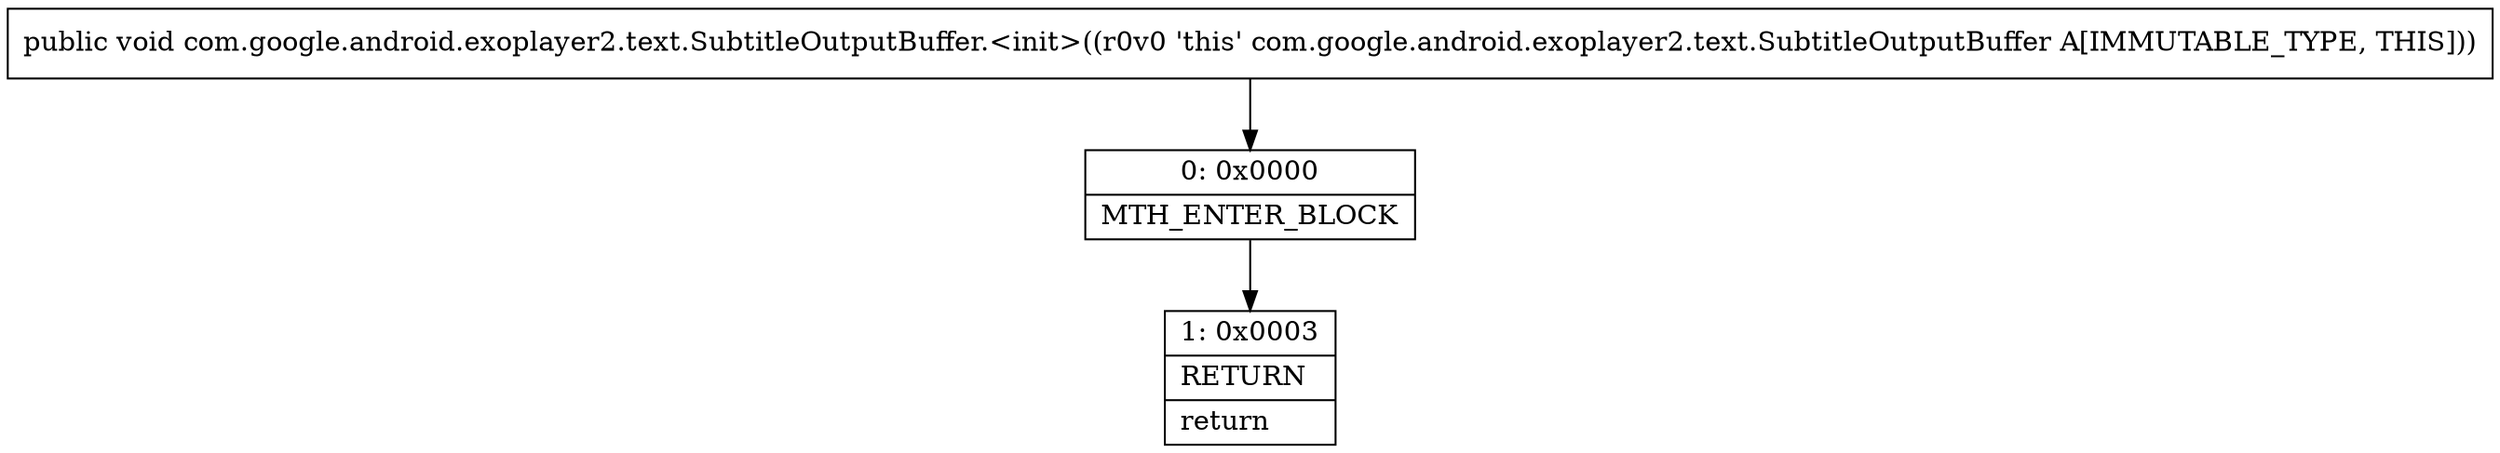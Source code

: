 digraph "CFG forcom.google.android.exoplayer2.text.SubtitleOutputBuffer.\<init\>()V" {
Node_0 [shape=record,label="{0\:\ 0x0000|MTH_ENTER_BLOCK\l}"];
Node_1 [shape=record,label="{1\:\ 0x0003|RETURN\l|return\l}"];
MethodNode[shape=record,label="{public void com.google.android.exoplayer2.text.SubtitleOutputBuffer.\<init\>((r0v0 'this' com.google.android.exoplayer2.text.SubtitleOutputBuffer A[IMMUTABLE_TYPE, THIS])) }"];
MethodNode -> Node_0;
Node_0 -> Node_1;
}

